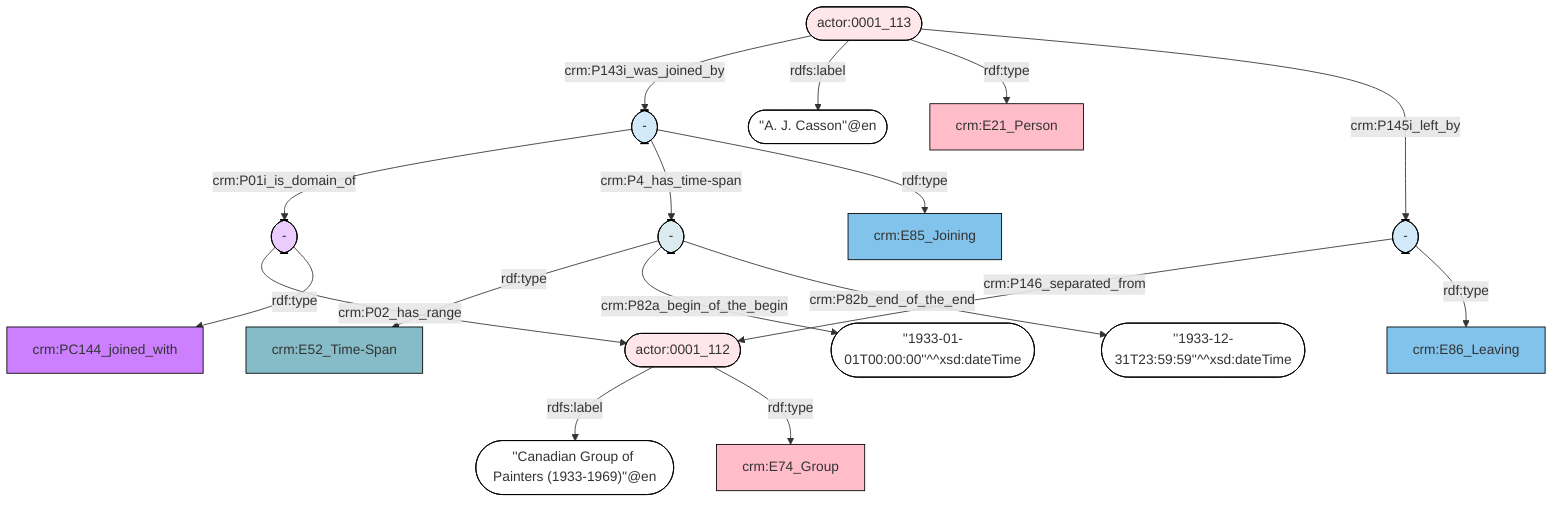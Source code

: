 flowchart TD
classDef Literal fill:#ffffff,stroke:#000000;
classDef Literal_URI fill:,stroke:;
classDef E1_CRM_Entity fill:#ffffff,stroke:#000000;
classDef E1_CRM_Entity_URI fill:#ffffff,stroke:#000000;
classDef E2_Temporal_Entity fill:#82c3ec,stroke:#000000;
classDef E2_Temporal_Entity_URI fill:#d2e9f9,stroke:#000000;
classDef E55_Type fill:#fab565,stroke:#000000;
classDef E55_Type_URI fill:#fde7ce,stroke:#000000;
classDef E52_Time-Span fill:#86bcc8,stroke:#000000;
classDef E52_Time-Span_URI fill:#dcebef,stroke:#000000;
classDef E41_Appellation fill:#fef3ba,stroke:#000000;
classDef E41_Appellation_URI fill:#fffae6,stroke:#000000;
classDef E53_Place fill:#94cc7d,stroke:#000000;
classDef E53_Place_URI fill:#e1f1da,stroke:#000000;
classDef E77_Persistent_Item fill:#ffffff,stroke:#000000;
classDef E77_Persistent_Item_URI fill:#ffffff,stroke:#000000;
classDef E28_Conceptual_Object fill:#fddc34,stroke:#000000;
classDef E28_Conceptual_Object_URI fill:#fef6cd,stroke:#000000;
classDef E18_Physical_Thing fill:#e1ba9c,stroke:#000000;
classDef E18_Physical_Thing_URI fill:#f3e5d8,stroke:#000000;
classDef E39_Actor fill:#ffbdca,stroke:#000000;
classDef E39_Actor_URI fill:#ffe6eb,stroke:#000000;
classDef PC0_Typed_CRM_Property fill:#cc80ff,stroke:#000000;
classDef PC0_Typed_CRM_Property_URI fill:#ebccff,stroke:#000000;
classDef Multi fill:#cccccc,stroke:#000000;
classDef Multi_URI fill:#cccccc,stroke:#000000;
0(["-"]):::E52_Time-Span_URI -->|rdf:type| 1["crm:E52_Time-Span"]:::E52_Time-Span
2(["-"]) -->|crm:P146_separated_from| 3(["actor:0001_112"])
0(["-"]) -->|crm:P82a_begin_of_the_begin| 4(["''1933-01-01T00:00:00''^^xsd:dateTime"]):::Literal
5(["actor:0001_113"]) -->|crm:P143i_was_joined_by| 6(["-"])
3(["actor:0001_112"]) -->|rdfs:label| 7(["''Canadian Group of Painters (1933-1969)''@en"]):::Literal
2(["-"]):::E2_Temporal_Entity_URI -->|rdf:type| 8["crm:E86_Leaving"]:::E2_Temporal_Entity
5(["actor:0001_113"]) -->|rdfs:label| 9(["''A. J. Casson''@en"]):::Literal
6(["-"]) -->|crm:P01i_is_domain_of| 10(["-"])
6(["-"]) -->|crm:P4_has_time-span| 0(["-"])
10(["-"]) -->|crm:P02_has_range| 3(["actor:0001_112"])
5(["actor:0001_113"]):::E39_Actor_URI -->|rdf:type| 11["crm:E21_Person"]:::E39_Actor
3(["actor:0001_112"]):::E39_Actor_URI -->|rdf:type| 12["crm:E74_Group"]:::E39_Actor
10(["-"]):::PC0_Typed_CRM_Property_URI -->|rdf:type| 13["crm:PC144_joined_with"]:::PC0_Typed_CRM_Property
0(["-"]) -->|crm:P82b_end_of_the_end| 14(["''1933-12-31T23:59:59''^^xsd:dateTime"]):::Literal
6(["-"]):::E2_Temporal_Entity_URI -->|rdf:type| 15["crm:E85_Joining"]:::E2_Temporal_Entity
5(["actor:0001_113"]) -->|crm:P145i_left_by| 2(["-"])